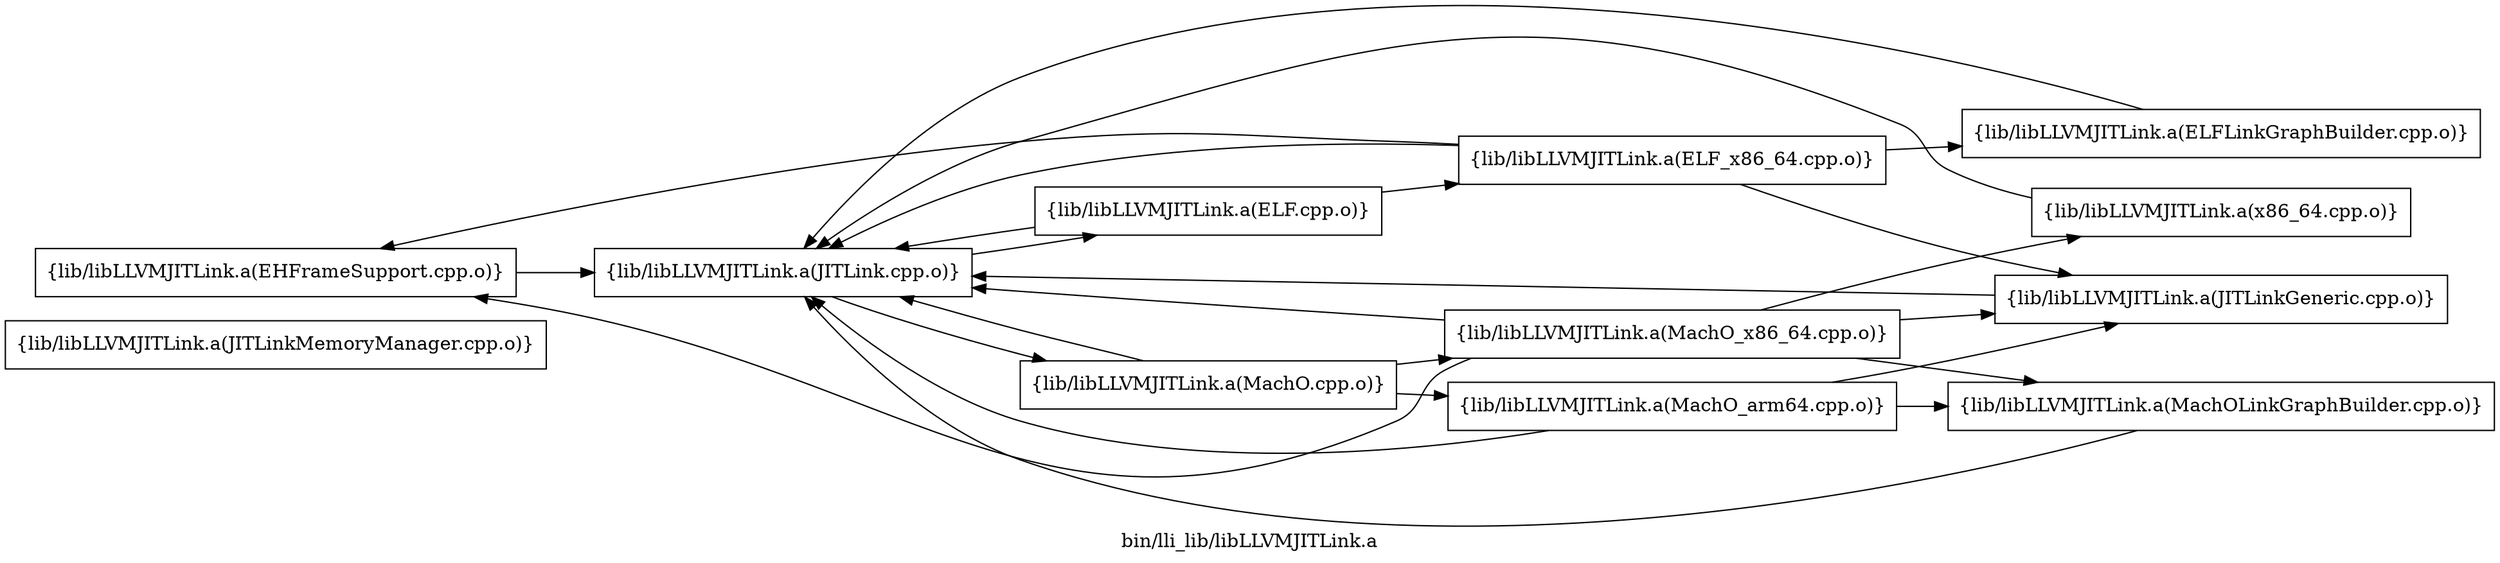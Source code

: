 digraph "bin/lli_lib/libLLVMJITLink.a" {
	label="bin/lli_lib/libLLVMJITLink.a";
	rankdir=LR;

	Node0x55882e74a598 [shape=record,shape=box,group=0,label="{lib/libLLVMJITLink.a(JITLinkMemoryManager.cpp.o)}"];
	Node0x55882e73de38 [shape=record,shape=box,group=0,label="{lib/libLLVMJITLink.a(EHFrameSupport.cpp.o)}"];
	Node0x55882e73de38 -> Node0x55882e73feb8;
	Node0x55882e73feb8 [shape=record,shape=box,group=0,label="{lib/libLLVMJITLink.a(JITLink.cpp.o)}"];
	Node0x55882e73feb8 -> Node0x55882e74cac8;
	Node0x55882e73feb8 -> Node0x55882e74b038;
	Node0x55882e74cac8 [shape=record,shape=box,group=0,label="{lib/libLLVMJITLink.a(MachO.cpp.o)}"];
	Node0x55882e74cac8 -> Node0x55882e73feb8;
	Node0x55882e74cac8 -> Node0x55882e74d6f8;
	Node0x55882e74cac8 -> Node0x55882e74c168;
	Node0x55882e74b038 [shape=record,shape=box,group=0,label="{lib/libLLVMJITLink.a(ELF.cpp.o)}"];
	Node0x55882e74b038 -> Node0x55882e73feb8;
	Node0x55882e74b038 -> Node0x55882e74a8b8;
	Node0x55882e74d6f8 [shape=record,shape=box,group=0,label="{lib/libLLVMJITLink.a(MachO_arm64.cpp.o)}"];
	Node0x55882e74d6f8 -> Node0x55882e73feb8;
	Node0x55882e74d6f8 -> Node0x55882e74bc68;
	Node0x55882e74d6f8 -> Node0x55882e74b4e8;
	Node0x55882e74c168 [shape=record,shape=box,group=0,label="{lib/libLLVMJITLink.a(MachO_x86_64.cpp.o)}"];
	Node0x55882e74c168 -> Node0x55882e73de38;
	Node0x55882e74c168 -> Node0x55882e73feb8;
	Node0x55882e74c168 -> Node0x55882e74bc68;
	Node0x55882e74c168 -> Node0x55882e74b4e8;
	Node0x55882e74c168 -> Node0x55882e74a458;
	Node0x55882e74bc68 [shape=record,shape=box,group=0,label="{lib/libLLVMJITLink.a(MachOLinkGraphBuilder.cpp.o)}"];
	Node0x55882e74bc68 -> Node0x55882e73feb8;
	Node0x55882e74b4e8 [shape=record,shape=box,group=0,label="{lib/libLLVMJITLink.a(JITLinkGeneric.cpp.o)}"];
	Node0x55882e74b4e8 -> Node0x55882e73feb8;
	Node0x55882e74a458 [shape=record,shape=box,group=0,label="{lib/libLLVMJITLink.a(x86_64.cpp.o)}"];
	Node0x55882e74a458 -> Node0x55882e73feb8;
	Node0x55882e74a8b8 [shape=record,shape=box,group=0,label="{lib/libLLVMJITLink.a(ELF_x86_64.cpp.o)}"];
	Node0x55882e74a8b8 -> Node0x55882e73de38;
	Node0x55882e74a8b8 -> Node0x55882e73feb8;
	Node0x55882e74a8b8 -> Node0x55882e74b4e8;
	Node0x55882e74a8b8 -> Node0x55882e748e28;
	Node0x55882e748e28 [shape=record,shape=box,group=0,label="{lib/libLLVMJITLink.a(ELFLinkGraphBuilder.cpp.o)}"];
	Node0x55882e748e28 -> Node0x55882e73feb8;
}
